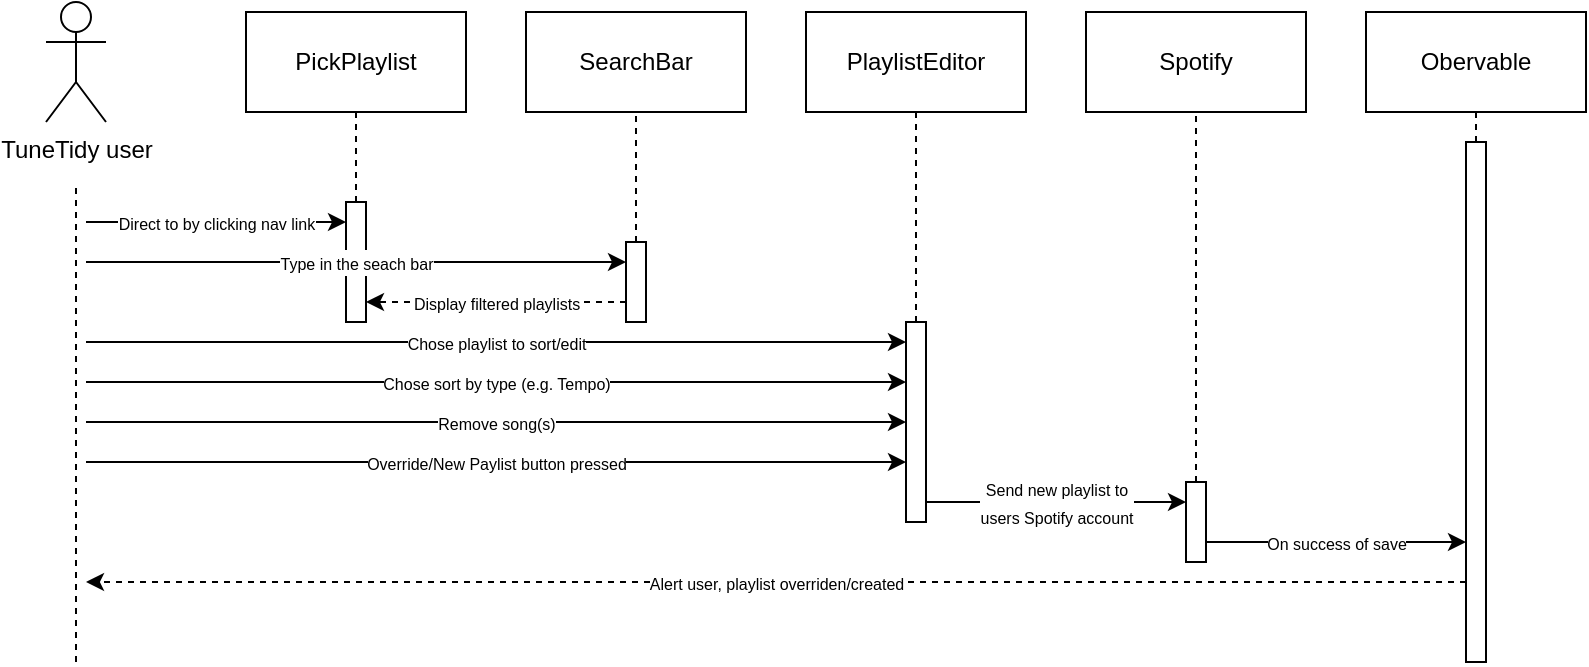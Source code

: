 <mxfile version="21.1.2" type="device">
  <diagram name="Page-1" id="2YBvvXClWsGukQMizWep">
    <mxGraphModel dx="980" dy="562" grid="1" gridSize="10" guides="1" tooltips="1" connect="1" arrows="1" fold="1" page="1" pageScale="1" pageWidth="850" pageHeight="1100" math="0" shadow="0">
      <root>
        <mxCell id="0" />
        <mxCell id="1" parent="0" />
        <mxCell id="E98mA0hf0uhJdHvam1qt-5" value="TuneTidy user" style="shape=umlActor;verticalLabelPosition=bottom;verticalAlign=top;html=1;outlineConnect=0;" parent="1" vertex="1">
          <mxGeometry x="160" y="30" width="30" height="60" as="geometry" />
        </mxCell>
        <mxCell id="E98mA0hf0uhJdHvam1qt-7" value="PickPlaylist" style="html=1;whiteSpace=wrap;" parent="1" vertex="1">
          <mxGeometry x="260" y="35" width="110" height="50" as="geometry" />
        </mxCell>
        <mxCell id="E98mA0hf0uhJdHvam1qt-9" value="PlaylistEditor" style="html=1;whiteSpace=wrap;" parent="1" vertex="1">
          <mxGeometry x="540" y="35" width="110" height="50" as="geometry" />
        </mxCell>
        <mxCell id="E98mA0hf0uhJdHvam1qt-12" value="" style="endArrow=none;dashed=1;html=1;rounded=0;" parent="1" edge="1">
          <mxGeometry width="50" height="50" relative="1" as="geometry">
            <mxPoint x="175" y="360" as="sourcePoint" />
            <mxPoint x="175" y="120" as="targetPoint" />
          </mxGeometry>
        </mxCell>
        <mxCell id="E98mA0hf0uhJdHvam1qt-13" value="" style="endArrow=none;dashed=1;html=1;rounded=0;entryX=0.5;entryY=1;entryDx=0;entryDy=0;" parent="1" source="j307jOaWjlisyHLYuBps-31" target="E98mA0hf0uhJdHvam1qt-7" edge="1">
          <mxGeometry width="50" height="50" relative="1" as="geometry">
            <mxPoint x="315" y="421.905" as="sourcePoint" />
            <mxPoint x="314.76" y="120" as="targetPoint" />
          </mxGeometry>
        </mxCell>
        <mxCell id="E98mA0hf0uhJdHvam1qt-15" value="" style="endArrow=none;dashed=1;html=1;rounded=0;entryX=0.5;entryY=1;entryDx=0;entryDy=0;" parent="1" source="j307jOaWjlisyHLYuBps-35" target="E98mA0hf0uhJdHvam1qt-9" edge="1">
          <mxGeometry width="50" height="50" relative="1" as="geometry">
            <mxPoint x="595" y="420" as="sourcePoint" />
            <mxPoint x="600" y="85" as="targetPoint" />
          </mxGeometry>
        </mxCell>
        <mxCell id="E98mA0hf0uhJdHvam1qt-29" value="SearchBar" style="html=1;whiteSpace=wrap;" parent="1" vertex="1">
          <mxGeometry x="400" y="35" width="110" height="50" as="geometry" />
        </mxCell>
        <mxCell id="E98mA0hf0uhJdHvam1qt-30" value="" style="endArrow=none;dashed=1;html=1;rounded=0;entryX=0.5;entryY=1;entryDx=0;entryDy=0;" parent="1" source="j307jOaWjlisyHLYuBps-32" target="E98mA0hf0uhJdHvam1qt-29" edge="1">
          <mxGeometry width="50" height="50" relative="1" as="geometry">
            <mxPoint x="455" y="420" as="sourcePoint" />
            <mxPoint x="460" y="85" as="targetPoint" />
          </mxGeometry>
        </mxCell>
        <mxCell id="4cCIE7STCx5JLXTlckev-3" value="Spotify" style="html=1;whiteSpace=wrap;" parent="1" vertex="1">
          <mxGeometry x="680" y="35" width="110" height="50" as="geometry" />
        </mxCell>
        <mxCell id="4cCIE7STCx5JLXTlckev-4" value="" style="endArrow=none;dashed=1;html=1;rounded=0;entryX=0.5;entryY=1;entryDx=0;entryDy=0;" parent="1" source="j307jOaWjlisyHLYuBps-37" target="4cCIE7STCx5JLXTlckev-3" edge="1">
          <mxGeometry width="50" height="50" relative="1" as="geometry">
            <mxPoint x="735" y="420" as="sourcePoint" />
            <mxPoint x="740" y="85" as="targetPoint" />
          </mxGeometry>
        </mxCell>
        <mxCell id="j307jOaWjlisyHLYuBps-1" value="" style="endArrow=classic;html=1;rounded=0;" edge="1" parent="1">
          <mxGeometry relative="1" as="geometry">
            <mxPoint x="180" y="140" as="sourcePoint" />
            <mxPoint x="310" y="140" as="targetPoint" />
          </mxGeometry>
        </mxCell>
        <mxCell id="j307jOaWjlisyHLYuBps-2" value="&lt;span style=&quot;font-size: 8px;&quot;&gt;Direct to by clicking nav link&lt;/span&gt;" style="edgeLabel;resizable=0;html=1;align=center;verticalAlign=middle;" connectable="0" vertex="1" parent="j307jOaWjlisyHLYuBps-1">
          <mxGeometry relative="1" as="geometry" />
        </mxCell>
        <mxCell id="j307jOaWjlisyHLYuBps-11" value="" style="endArrow=classic;html=1;rounded=0;dashed=1;" edge="1" parent="1">
          <mxGeometry relative="1" as="geometry">
            <mxPoint x="450" y="180" as="sourcePoint" />
            <mxPoint x="320" y="180" as="targetPoint" />
          </mxGeometry>
        </mxCell>
        <mxCell id="j307jOaWjlisyHLYuBps-12" value="&lt;span style=&quot;font-size: 8px;&quot;&gt;Display filtered playlists&lt;/span&gt;" style="edgeLabel;resizable=0;html=1;align=center;verticalAlign=middle;" connectable="0" vertex="1" parent="j307jOaWjlisyHLYuBps-11">
          <mxGeometry relative="1" as="geometry" />
        </mxCell>
        <mxCell id="j307jOaWjlisyHLYuBps-15" value="" style="endArrow=classic;html=1;rounded=0;" edge="1" parent="1">
          <mxGeometry relative="1" as="geometry">
            <mxPoint x="180" y="200" as="sourcePoint" />
            <mxPoint x="590" y="200" as="targetPoint" />
          </mxGeometry>
        </mxCell>
        <mxCell id="j307jOaWjlisyHLYuBps-16" value="&lt;span style=&quot;font-size: 8px;&quot;&gt;Chose playlist to sort/edit&lt;/span&gt;" style="edgeLabel;resizable=0;html=1;align=center;verticalAlign=middle;" connectable="0" vertex="1" parent="j307jOaWjlisyHLYuBps-15">
          <mxGeometry relative="1" as="geometry" />
        </mxCell>
        <mxCell id="j307jOaWjlisyHLYuBps-17" value="" style="endArrow=classic;html=1;rounded=0;" edge="1" parent="1">
          <mxGeometry relative="1" as="geometry">
            <mxPoint x="180" y="220" as="sourcePoint" />
            <mxPoint x="590" y="220" as="targetPoint" />
          </mxGeometry>
        </mxCell>
        <mxCell id="j307jOaWjlisyHLYuBps-18" value="&lt;span style=&quot;font-size: 8px;&quot;&gt;Chose sort by type (e.g. Tempo)&lt;/span&gt;" style="edgeLabel;resizable=0;html=1;align=center;verticalAlign=middle;" connectable="0" vertex="1" parent="j307jOaWjlisyHLYuBps-17">
          <mxGeometry relative="1" as="geometry" />
        </mxCell>
        <mxCell id="j307jOaWjlisyHLYuBps-19" value="" style="endArrow=classic;html=1;rounded=0;" edge="1" parent="1">
          <mxGeometry relative="1" as="geometry">
            <mxPoint x="180" y="240" as="sourcePoint" />
            <mxPoint x="590" y="240" as="targetPoint" />
          </mxGeometry>
        </mxCell>
        <mxCell id="j307jOaWjlisyHLYuBps-20" value="&lt;span style=&quot;font-size: 8px;&quot;&gt;Remove song(s)&lt;/span&gt;" style="edgeLabel;resizable=0;html=1;align=center;verticalAlign=middle;" connectable="0" vertex="1" parent="j307jOaWjlisyHLYuBps-19">
          <mxGeometry relative="1" as="geometry" />
        </mxCell>
        <mxCell id="j307jOaWjlisyHLYuBps-21" value="" style="endArrow=classic;html=1;rounded=0;" edge="1" parent="1">
          <mxGeometry relative="1" as="geometry">
            <mxPoint x="180" y="260" as="sourcePoint" />
            <mxPoint x="590" y="260" as="targetPoint" />
          </mxGeometry>
        </mxCell>
        <mxCell id="j307jOaWjlisyHLYuBps-22" value="&lt;span style=&quot;font-size: 8px;&quot;&gt;Override/New Paylist button pressed&lt;/span&gt;" style="edgeLabel;resizable=0;html=1;align=center;verticalAlign=middle;" connectable="0" vertex="1" parent="j307jOaWjlisyHLYuBps-21">
          <mxGeometry relative="1" as="geometry" />
        </mxCell>
        <mxCell id="j307jOaWjlisyHLYuBps-23" value="" style="endArrow=classic;html=1;rounded=0;" edge="1" parent="1">
          <mxGeometry relative="1" as="geometry">
            <mxPoint x="600" y="280" as="sourcePoint" />
            <mxPoint x="730" y="280" as="targetPoint" />
          </mxGeometry>
        </mxCell>
        <mxCell id="j307jOaWjlisyHLYuBps-24" value="&lt;span style=&quot;font-size: 8px;&quot;&gt;Send new playlist to&lt;br&gt;users Spotify account&lt;/span&gt;" style="edgeLabel;resizable=0;html=1;align=center;verticalAlign=middle;" connectable="0" vertex="1" parent="j307jOaWjlisyHLYuBps-23">
          <mxGeometry relative="1" as="geometry" />
        </mxCell>
        <mxCell id="j307jOaWjlisyHLYuBps-25" value="Obervable" style="html=1;whiteSpace=wrap;" vertex="1" parent="1">
          <mxGeometry x="820" y="35" width="110" height="50" as="geometry" />
        </mxCell>
        <mxCell id="j307jOaWjlisyHLYuBps-26" value="" style="endArrow=none;dashed=1;html=1;rounded=0;entryX=0.5;entryY=1;entryDx=0;entryDy=0;" edge="1" target="j307jOaWjlisyHLYuBps-25" parent="1" source="j307jOaWjlisyHLYuBps-39">
          <mxGeometry width="50" height="50" relative="1" as="geometry">
            <mxPoint x="875" y="420" as="sourcePoint" />
            <mxPoint x="880" y="85" as="targetPoint" />
          </mxGeometry>
        </mxCell>
        <mxCell id="j307jOaWjlisyHLYuBps-27" value="" style="endArrow=classic;html=1;rounded=0;" edge="1" parent="1">
          <mxGeometry relative="1" as="geometry">
            <mxPoint x="740" y="300" as="sourcePoint" />
            <mxPoint x="870" y="300" as="targetPoint" />
          </mxGeometry>
        </mxCell>
        <mxCell id="j307jOaWjlisyHLYuBps-28" value="&lt;span style=&quot;font-size: 8px;&quot;&gt;On success of save&lt;/span&gt;" style="edgeLabel;resizable=0;html=1;align=center;verticalAlign=middle;" connectable="0" vertex="1" parent="j307jOaWjlisyHLYuBps-27">
          <mxGeometry relative="1" as="geometry" />
        </mxCell>
        <mxCell id="j307jOaWjlisyHLYuBps-29" value="" style="endArrow=classic;html=1;rounded=0;dashed=1;" edge="1" parent="1">
          <mxGeometry relative="1" as="geometry">
            <mxPoint x="870" y="320" as="sourcePoint" />
            <mxPoint x="180" y="320" as="targetPoint" />
          </mxGeometry>
        </mxCell>
        <mxCell id="j307jOaWjlisyHLYuBps-30" value="&lt;span style=&quot;font-size: 8px;&quot;&gt;Alert user, playlist overriden/created&lt;/span&gt;" style="edgeLabel;resizable=0;html=1;align=center;verticalAlign=middle;" connectable="0" vertex="1" parent="j307jOaWjlisyHLYuBps-29">
          <mxGeometry relative="1" as="geometry" />
        </mxCell>
        <mxCell id="j307jOaWjlisyHLYuBps-32" value="" style="html=1;points=[];perimeter=orthogonalPerimeter;outlineConnect=0;targetShapes=umlLifeline;portConstraint=eastwest;newEdgeStyle={&quot;edgeStyle&quot;:&quot;elbowEdgeStyle&quot;,&quot;elbow&quot;:&quot;vertical&quot;,&quot;curved&quot;:0,&quot;rounded&quot;:0};" vertex="1" parent="1">
          <mxGeometry x="450" y="150" width="10" height="40" as="geometry" />
        </mxCell>
        <mxCell id="j307jOaWjlisyHLYuBps-31" value="" style="html=1;points=[];perimeter=orthogonalPerimeter;outlineConnect=0;targetShapes=umlLifeline;portConstraint=eastwest;newEdgeStyle={&quot;edgeStyle&quot;:&quot;elbowEdgeStyle&quot;,&quot;elbow&quot;:&quot;vertical&quot;,&quot;curved&quot;:0,&quot;rounded&quot;:0};" vertex="1" parent="1">
          <mxGeometry x="310" y="130" width="10" height="60" as="geometry" />
        </mxCell>
        <mxCell id="j307jOaWjlisyHLYuBps-7" value="" style="endArrow=classic;html=1;rounded=0;" edge="1" parent="1">
          <mxGeometry relative="1" as="geometry">
            <mxPoint x="180" y="160" as="sourcePoint" />
            <mxPoint x="450" y="160" as="targetPoint" />
          </mxGeometry>
        </mxCell>
        <mxCell id="j307jOaWjlisyHLYuBps-8" value="&lt;span style=&quot;font-size: 8px;&quot;&gt;Type in the seach bar&lt;/span&gt;" style="edgeLabel;resizable=0;html=1;align=center;verticalAlign=middle;" connectable="0" vertex="1" parent="j307jOaWjlisyHLYuBps-7">
          <mxGeometry relative="1" as="geometry" />
        </mxCell>
        <mxCell id="j307jOaWjlisyHLYuBps-35" value="" style="html=1;points=[];perimeter=orthogonalPerimeter;outlineConnect=0;targetShapes=umlLifeline;portConstraint=eastwest;newEdgeStyle={&quot;edgeStyle&quot;:&quot;elbowEdgeStyle&quot;,&quot;elbow&quot;:&quot;vertical&quot;,&quot;curved&quot;:0,&quot;rounded&quot;:0};" vertex="1" parent="1">
          <mxGeometry x="590" y="190" width="10" height="100" as="geometry" />
        </mxCell>
        <mxCell id="j307jOaWjlisyHLYuBps-37" value="" style="html=1;points=[];perimeter=orthogonalPerimeter;outlineConnect=0;targetShapes=umlLifeline;portConstraint=eastwest;newEdgeStyle={&quot;edgeStyle&quot;:&quot;elbowEdgeStyle&quot;,&quot;elbow&quot;:&quot;vertical&quot;,&quot;curved&quot;:0,&quot;rounded&quot;:0};" vertex="1" parent="1">
          <mxGeometry x="730" y="270" width="10" height="40" as="geometry" />
        </mxCell>
        <mxCell id="j307jOaWjlisyHLYuBps-39" value="" style="html=1;points=[];perimeter=orthogonalPerimeter;outlineConnect=0;targetShapes=umlLifeline;portConstraint=eastwest;newEdgeStyle={&quot;edgeStyle&quot;:&quot;elbowEdgeStyle&quot;,&quot;elbow&quot;:&quot;vertical&quot;,&quot;curved&quot;:0,&quot;rounded&quot;:0};" vertex="1" parent="1">
          <mxGeometry x="870" y="100" width="10" height="260" as="geometry" />
        </mxCell>
      </root>
    </mxGraphModel>
  </diagram>
</mxfile>
